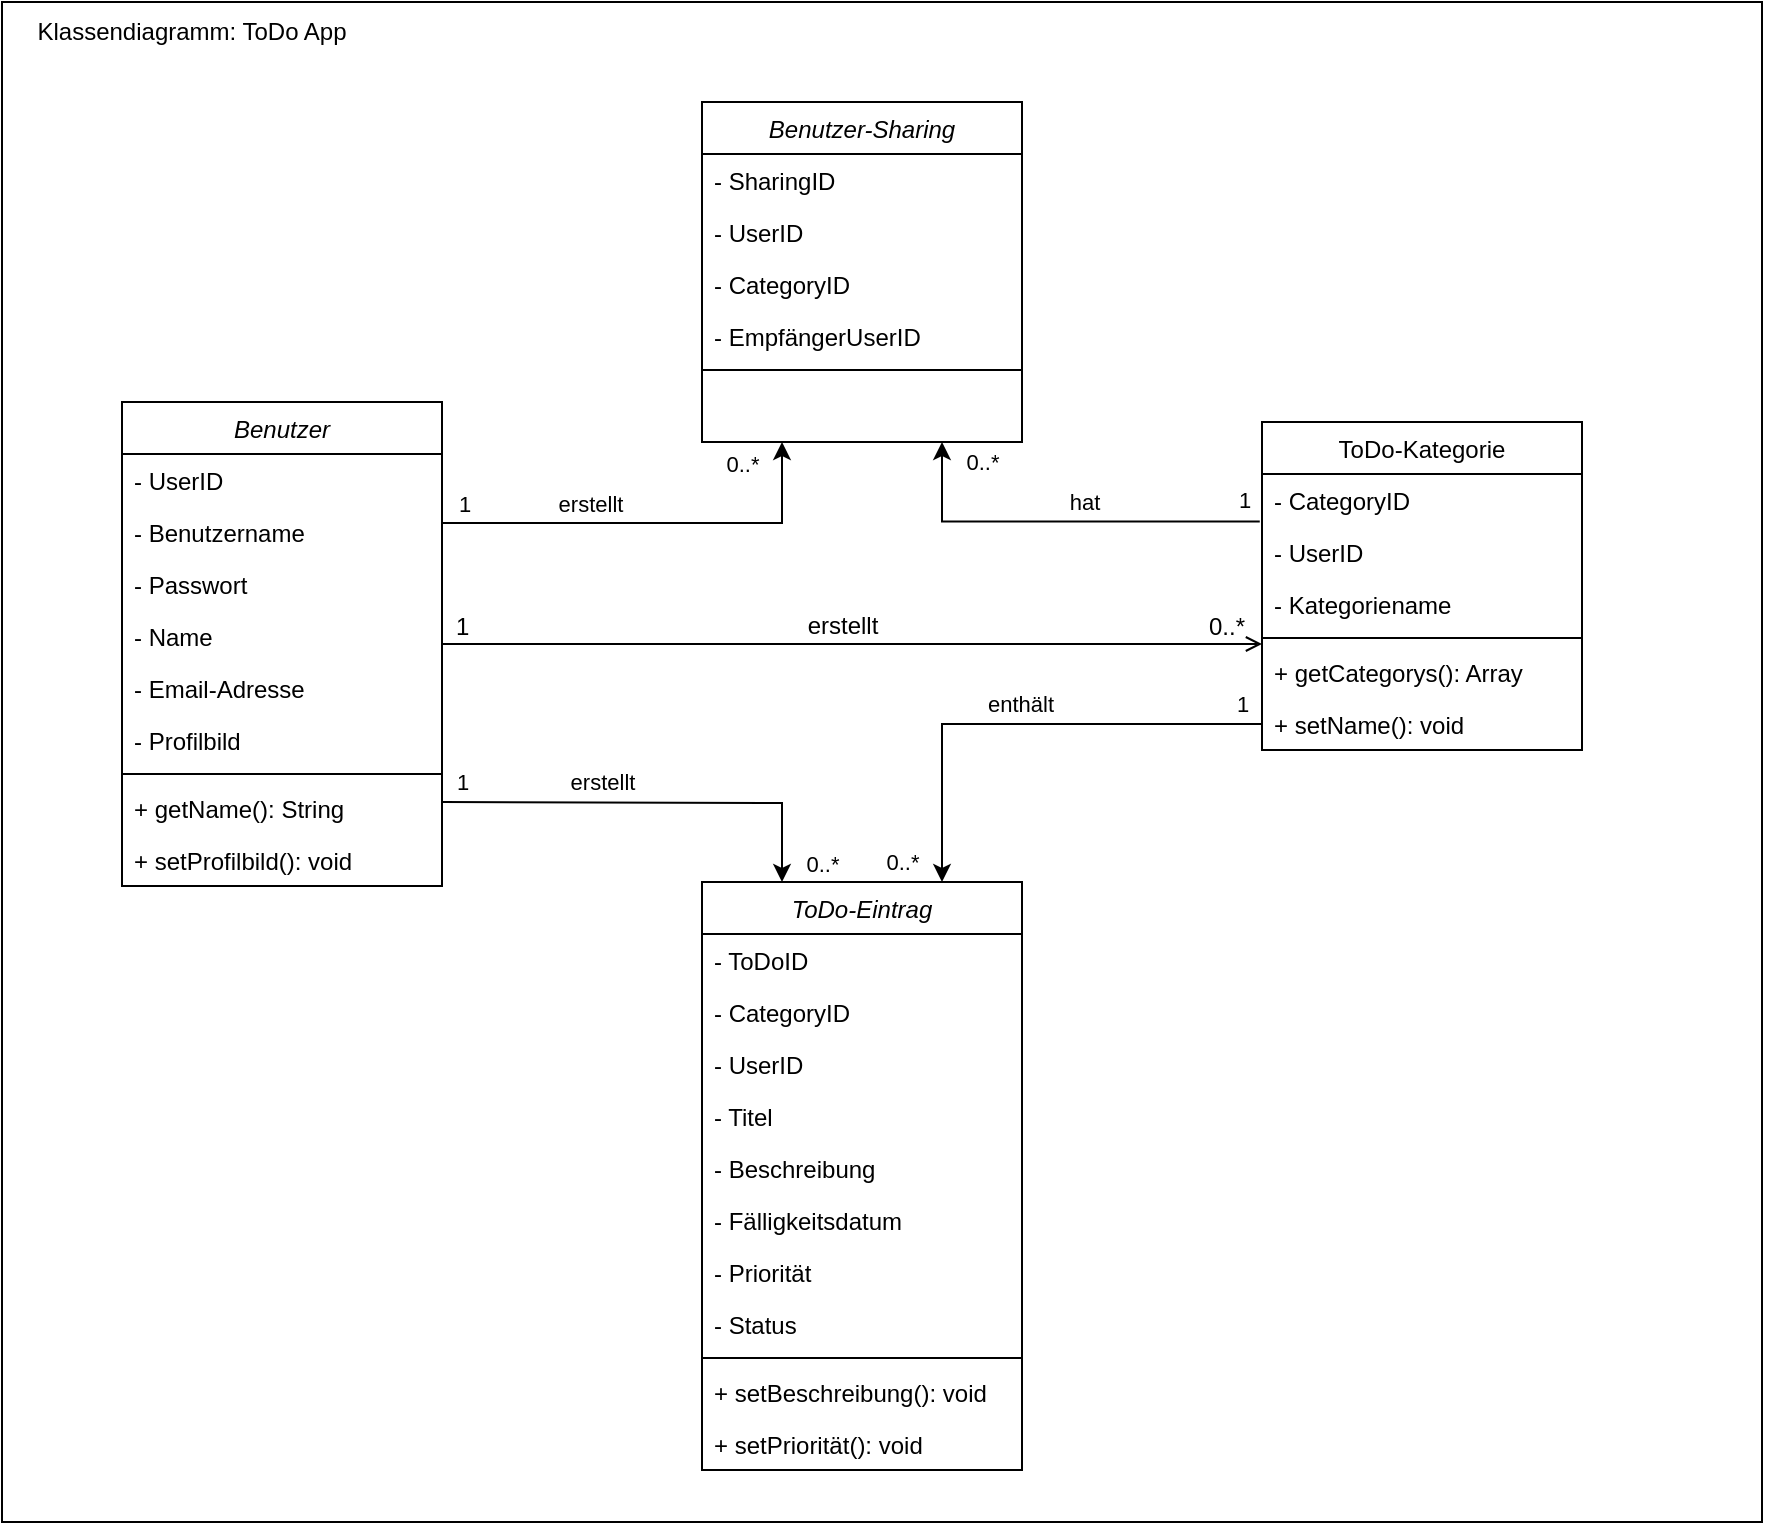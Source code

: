 <mxfile version="23.1.1" type="device">
  <diagram id="C5RBs43oDa-KdzZeNtuy" name="Page-1">
    <mxGraphModel dx="1388" dy="1610" grid="1" gridSize="10" guides="1" tooltips="1" connect="1" arrows="1" fold="1" page="1" pageScale="1" pageWidth="1169" pageHeight="827" math="0" shadow="0">
      <root>
        <mxCell id="WIyWlLk6GJQsqaUBKTNV-0" />
        <mxCell id="WIyWlLk6GJQsqaUBKTNV-1" parent="WIyWlLk6GJQsqaUBKTNV-0" />
        <mxCell id="JalrsfKmdIsXPKob82HT-18" value="" style="rounded=0;whiteSpace=wrap;html=1;" vertex="1" parent="WIyWlLk6GJQsqaUBKTNV-1">
          <mxGeometry x="60" y="-120" width="880" height="760" as="geometry" />
        </mxCell>
        <mxCell id="ilF6sB6q002UawZ5PTX4-24" style="edgeStyle=orthogonalEdgeStyle;rounded=0;orthogonalLoop=1;jettySize=auto;html=1;entryX=0.75;entryY=0;entryDx=0;entryDy=0;exitX=0;exitY=0.5;exitDx=0;exitDy=0;" parent="WIyWlLk6GJQsqaUBKTNV-1" source="JalrsfKmdIsXPKob82HT-13" target="ilF6sB6q002UawZ5PTX4-0" edge="1">
          <mxGeometry relative="1" as="geometry">
            <mxPoint x="680" y="290" as="sourcePoint" />
          </mxGeometry>
        </mxCell>
        <mxCell id="ilF6sB6q002UawZ5PTX4-36" value="1" style="edgeLabel;html=1;align=center;verticalAlign=middle;resizable=0;points=[];" parent="ilF6sB6q002UawZ5PTX4-24" vertex="1" connectable="0">
          <mxGeometry x="-0.477" relative="1" as="geometry">
            <mxPoint x="52" y="-10" as="offset" />
          </mxGeometry>
        </mxCell>
        <mxCell id="ilF6sB6q002UawZ5PTX4-37" value="&lt;br&gt;" style="edgeLabel;html=1;align=center;verticalAlign=middle;resizable=0;points=[];" parent="ilF6sB6q002UawZ5PTX4-24" vertex="1" connectable="0">
          <mxGeometry x="-0.534" y="1" relative="1" as="geometry">
            <mxPoint as="offset" />
          </mxGeometry>
        </mxCell>
        <mxCell id="ilF6sB6q002UawZ5PTX4-39" value="0..*" style="edgeLabel;html=1;align=center;verticalAlign=middle;resizable=0;points=[];" parent="ilF6sB6q002UawZ5PTX4-24" vertex="1" connectable="0">
          <mxGeometry x="0.111" y="1" relative="1" as="geometry">
            <mxPoint x="-47" y="68" as="offset" />
          </mxGeometry>
        </mxCell>
        <mxCell id="ilF6sB6q002UawZ5PTX4-41" value="enthält" style="edgeLabel;html=1;align=center;verticalAlign=middle;resizable=0;points=[];" parent="ilF6sB6q002UawZ5PTX4-24" vertex="1" connectable="0">
          <mxGeometry x="-0.069" y="-1" relative="1" as="geometry">
            <mxPoint x="-10" y="-9" as="offset" />
          </mxGeometry>
        </mxCell>
        <mxCell id="ilF6sB6q002UawZ5PTX4-42" style="edgeStyle=orthogonalEdgeStyle;rounded=0;orthogonalLoop=1;jettySize=auto;html=1;entryX=0.25;entryY=0;entryDx=0;entryDy=0;" parent="WIyWlLk6GJQsqaUBKTNV-1" target="ilF6sB6q002UawZ5PTX4-0" edge="1">
          <mxGeometry relative="1" as="geometry">
            <mxPoint x="280" y="280" as="sourcePoint" />
          </mxGeometry>
        </mxCell>
        <mxCell id="ilF6sB6q002UawZ5PTX4-43" value="1" style="edgeLabel;html=1;align=center;verticalAlign=middle;resizable=0;points=[];" parent="ilF6sB6q002UawZ5PTX4-42" vertex="1" connectable="0">
          <mxGeometry x="-0.443" y="-2" relative="1" as="geometry">
            <mxPoint x="-49" y="-12" as="offset" />
          </mxGeometry>
        </mxCell>
        <mxCell id="ilF6sB6q002UawZ5PTX4-44" value="erstellt" style="edgeLabel;html=1;align=center;verticalAlign=middle;resizable=0;points=[];" parent="ilF6sB6q002UawZ5PTX4-42" vertex="1" connectable="0">
          <mxGeometry x="-0.212" y="4" relative="1" as="geometry">
            <mxPoint x="-3" y="-6" as="offset" />
          </mxGeometry>
        </mxCell>
        <mxCell id="ilF6sB6q002UawZ5PTX4-45" value="0..*" style="edgeLabel;html=1;align=center;verticalAlign=middle;resizable=0;points=[];" parent="ilF6sB6q002UawZ5PTX4-42" vertex="1" connectable="0">
          <mxGeometry x="0.119" y="-1" relative="1" as="geometry">
            <mxPoint x="73" y="29" as="offset" />
          </mxGeometry>
        </mxCell>
        <mxCell id="JalrsfKmdIsXPKob82HT-0" style="edgeStyle=orthogonalEdgeStyle;rounded=0;orthogonalLoop=1;jettySize=auto;html=1;exitX=1;exitY=0.25;exitDx=0;exitDy=0;entryX=0.25;entryY=1;entryDx=0;entryDy=0;" edge="1" parent="WIyWlLk6GJQsqaUBKTNV-1" source="zkfFHV4jXpPFQw0GAbJ--0" target="ilF6sB6q002UawZ5PTX4-26">
          <mxGeometry relative="1" as="geometry" />
        </mxCell>
        <mxCell id="JalrsfKmdIsXPKob82HT-1" value="1" style="edgeLabel;html=1;align=center;verticalAlign=middle;resizable=0;points=[];" vertex="1" connectable="0" parent="JalrsfKmdIsXPKob82HT-0">
          <mxGeometry x="-0.198" y="4" relative="1" as="geometry">
            <mxPoint x="-74" y="-6" as="offset" />
          </mxGeometry>
        </mxCell>
        <mxCell id="JalrsfKmdIsXPKob82HT-2" value="0..*" style="edgeLabel;html=1;align=center;verticalAlign=middle;resizable=0;points=[];" vertex="1" connectable="0" parent="JalrsfKmdIsXPKob82HT-0">
          <mxGeometry x="-0.299" y="1" relative="1" as="geometry">
            <mxPoint x="76" y="-29" as="offset" />
          </mxGeometry>
        </mxCell>
        <mxCell id="JalrsfKmdIsXPKob82HT-3" value="erstellt" style="edgeLabel;html=1;align=center;verticalAlign=middle;resizable=0;points=[];" vertex="1" connectable="0" parent="JalrsfKmdIsXPKob82HT-0">
          <mxGeometry x="-0.249" y="-3" relative="1" as="geometry">
            <mxPoint x="-5" y="-13" as="offset" />
          </mxGeometry>
        </mxCell>
        <mxCell id="zkfFHV4jXpPFQw0GAbJ--0" value="Benutzer" style="swimlane;fontStyle=2;align=center;verticalAlign=top;childLayout=stackLayout;horizontal=1;startSize=26;horizontalStack=0;resizeParent=1;resizeLast=0;collapsible=1;marginBottom=0;rounded=0;shadow=0;strokeWidth=1;" parent="WIyWlLk6GJQsqaUBKTNV-1" vertex="1">
          <mxGeometry x="120" y="80" width="160" height="242" as="geometry">
            <mxRectangle x="230" y="140" width="160" height="26" as="alternateBounds" />
          </mxGeometry>
        </mxCell>
        <mxCell id="zkfFHV4jXpPFQw0GAbJ--1" value="- UserID" style="text;align=left;verticalAlign=top;spacingLeft=4;spacingRight=4;overflow=hidden;rotatable=0;points=[[0,0.5],[1,0.5]];portConstraint=eastwest;" parent="zkfFHV4jXpPFQw0GAbJ--0" vertex="1">
          <mxGeometry y="26" width="160" height="26" as="geometry" />
        </mxCell>
        <mxCell id="ilF6sB6q002UawZ5PTX4-7" value="- Benutzername&#xa;" style="text;align=left;verticalAlign=top;spacingLeft=4;spacingRight=4;overflow=hidden;rotatable=0;points=[[0,0.5],[1,0.5]];portConstraint=eastwest;" parent="zkfFHV4jXpPFQw0GAbJ--0" vertex="1">
          <mxGeometry y="52" width="160" height="26" as="geometry" />
        </mxCell>
        <mxCell id="ilF6sB6q002UawZ5PTX4-8" value="- Passwort" style="text;align=left;verticalAlign=top;spacingLeft=4;spacingRight=4;overflow=hidden;rotatable=0;points=[[0,0.5],[1,0.5]];portConstraint=eastwest;" parent="zkfFHV4jXpPFQw0GAbJ--0" vertex="1">
          <mxGeometry y="78" width="160" height="26" as="geometry" />
        </mxCell>
        <mxCell id="ilF6sB6q002UawZ5PTX4-9" value="- Name" style="text;align=left;verticalAlign=top;spacingLeft=4;spacingRight=4;overflow=hidden;rotatable=0;points=[[0,0.5],[1,0.5]];portConstraint=eastwest;" parent="zkfFHV4jXpPFQw0GAbJ--0" vertex="1">
          <mxGeometry y="104" width="160" height="26" as="geometry" />
        </mxCell>
        <mxCell id="ilF6sB6q002UawZ5PTX4-10" value="- Email-Adresse" style="text;align=left;verticalAlign=top;spacingLeft=4;spacingRight=4;overflow=hidden;rotatable=0;points=[[0,0.5],[1,0.5]];portConstraint=eastwest;" parent="zkfFHV4jXpPFQw0GAbJ--0" vertex="1">
          <mxGeometry y="130" width="160" height="26" as="geometry" />
        </mxCell>
        <mxCell id="JalrsfKmdIsXPKob82HT-15" value="- Profilbild" style="text;align=left;verticalAlign=top;spacingLeft=4;spacingRight=4;overflow=hidden;rotatable=0;points=[[0,0.5],[1,0.5]];portConstraint=eastwest;" vertex="1" parent="zkfFHV4jXpPFQw0GAbJ--0">
          <mxGeometry y="156" width="160" height="26" as="geometry" />
        </mxCell>
        <mxCell id="zkfFHV4jXpPFQw0GAbJ--4" value="" style="line;html=1;strokeWidth=1;align=left;verticalAlign=middle;spacingTop=-1;spacingLeft=3;spacingRight=3;rotatable=0;labelPosition=right;points=[];portConstraint=eastwest;" parent="zkfFHV4jXpPFQw0GAbJ--0" vertex="1">
          <mxGeometry y="182" width="160" height="8" as="geometry" />
        </mxCell>
        <mxCell id="JalrsfKmdIsXPKob82HT-10" value="+ getName(): String" style="text;align=left;verticalAlign=top;spacingLeft=4;spacingRight=4;overflow=hidden;rotatable=0;points=[[0,0.5],[1,0.5]];portConstraint=eastwest;" vertex="1" parent="zkfFHV4jXpPFQw0GAbJ--0">
          <mxGeometry y="190" width="160" height="26" as="geometry" />
        </mxCell>
        <mxCell id="JalrsfKmdIsXPKob82HT-14" value="+ setProfilbild(): void" style="text;align=left;verticalAlign=top;spacingLeft=4;spacingRight=4;overflow=hidden;rotatable=0;points=[[0,0.5],[1,0.5]];portConstraint=eastwest;" vertex="1" parent="zkfFHV4jXpPFQw0GAbJ--0">
          <mxGeometry y="216" width="160" height="26" as="geometry" />
        </mxCell>
        <mxCell id="zkfFHV4jXpPFQw0GAbJ--17" value="ToDo-Kategorie" style="swimlane;fontStyle=0;align=center;verticalAlign=top;childLayout=stackLayout;horizontal=1;startSize=26;horizontalStack=0;resizeParent=1;resizeLast=0;collapsible=1;marginBottom=0;rounded=0;shadow=0;strokeWidth=1;" parent="WIyWlLk6GJQsqaUBKTNV-1" vertex="1">
          <mxGeometry x="690" y="90" width="160" height="164" as="geometry">
            <mxRectangle x="550" y="140" width="160" height="26" as="alternateBounds" />
          </mxGeometry>
        </mxCell>
        <mxCell id="zkfFHV4jXpPFQw0GAbJ--18" value="- CategoryID" style="text;align=left;verticalAlign=top;spacingLeft=4;spacingRight=4;overflow=hidden;rotatable=0;points=[[0,0.5],[1,0.5]];portConstraint=eastwest;" parent="zkfFHV4jXpPFQw0GAbJ--17" vertex="1">
          <mxGeometry y="26" width="160" height="26" as="geometry" />
        </mxCell>
        <mxCell id="ilF6sB6q002UawZ5PTX4-13" value="- UserID" style="text;align=left;verticalAlign=top;spacingLeft=4;spacingRight=4;overflow=hidden;rotatable=0;points=[[0,0.5],[1,0.5]];portConstraint=eastwest;" parent="zkfFHV4jXpPFQw0GAbJ--17" vertex="1">
          <mxGeometry y="52" width="160" height="26" as="geometry" />
        </mxCell>
        <mxCell id="ilF6sB6q002UawZ5PTX4-12" value="- Kategoriename" style="text;align=left;verticalAlign=top;spacingLeft=4;spacingRight=4;overflow=hidden;rotatable=0;points=[[0,0.5],[1,0.5]];portConstraint=eastwest;" parent="zkfFHV4jXpPFQw0GAbJ--17" vertex="1">
          <mxGeometry y="78" width="160" height="26" as="geometry" />
        </mxCell>
        <mxCell id="zkfFHV4jXpPFQw0GAbJ--23" value="" style="line;html=1;strokeWidth=1;align=left;verticalAlign=middle;spacingTop=-1;spacingLeft=3;spacingRight=3;rotatable=0;labelPosition=right;points=[];portConstraint=eastwest;" parent="zkfFHV4jXpPFQw0GAbJ--17" vertex="1">
          <mxGeometry y="104" width="160" height="8" as="geometry" />
        </mxCell>
        <mxCell id="JalrsfKmdIsXPKob82HT-12" value="+ getCategorys(): Array" style="text;align=left;verticalAlign=top;spacingLeft=4;spacingRight=4;overflow=hidden;rotatable=0;points=[[0,0.5],[1,0.5]];portConstraint=eastwest;" vertex="1" parent="zkfFHV4jXpPFQw0GAbJ--17">
          <mxGeometry y="112" width="160" height="26" as="geometry" />
        </mxCell>
        <mxCell id="JalrsfKmdIsXPKob82HT-13" value="+ setName(): void" style="text;align=left;verticalAlign=top;spacingLeft=4;spacingRight=4;overflow=hidden;rotatable=0;points=[[0,0.5],[1,0.5]];portConstraint=eastwest;" vertex="1" parent="zkfFHV4jXpPFQw0GAbJ--17">
          <mxGeometry y="138" width="160" height="26" as="geometry" />
        </mxCell>
        <mxCell id="zkfFHV4jXpPFQw0GAbJ--26" value="" style="endArrow=open;shadow=0;strokeWidth=1;rounded=0;endFill=1;edgeStyle=elbowEdgeStyle;elbow=vertical;exitX=1;exitY=0.5;exitDx=0;exitDy=0;" parent="WIyWlLk6GJQsqaUBKTNV-1" source="zkfFHV4jXpPFQw0GAbJ--0" target="zkfFHV4jXpPFQw0GAbJ--17" edge="1">
          <mxGeometry x="0.5" y="41" relative="1" as="geometry">
            <mxPoint x="380" y="192" as="sourcePoint" />
            <mxPoint x="540" y="192" as="targetPoint" />
            <mxPoint x="-40" y="32" as="offset" />
          </mxGeometry>
        </mxCell>
        <mxCell id="zkfFHV4jXpPFQw0GAbJ--27" value="1" style="resizable=0;align=left;verticalAlign=bottom;labelBackgroundColor=none;fontSize=12;" parent="zkfFHV4jXpPFQw0GAbJ--26" connectable="0" vertex="1">
          <mxGeometry x="-1" relative="1" as="geometry">
            <mxPoint x="5" as="offset" />
          </mxGeometry>
        </mxCell>
        <mxCell id="zkfFHV4jXpPFQw0GAbJ--28" value="0..*" style="resizable=0;align=right;verticalAlign=bottom;labelBackgroundColor=none;fontSize=12;" parent="zkfFHV4jXpPFQw0GAbJ--26" connectable="0" vertex="1">
          <mxGeometry x="1" relative="1" as="geometry">
            <mxPoint x="-7" as="offset" />
          </mxGeometry>
        </mxCell>
        <mxCell id="zkfFHV4jXpPFQw0GAbJ--29" value="erstellt" style="text;html=1;resizable=0;points=[];;align=center;verticalAlign=middle;labelBackgroundColor=none;rounded=0;shadow=0;strokeWidth=1;fontSize=12;" parent="zkfFHV4jXpPFQw0GAbJ--26" vertex="1" connectable="0">
          <mxGeometry x="0.5" y="49" relative="1" as="geometry">
            <mxPoint x="-108" y="40" as="offset" />
          </mxGeometry>
        </mxCell>
        <mxCell id="ilF6sB6q002UawZ5PTX4-0" value="ToDo-Eintrag" style="swimlane;fontStyle=2;align=center;verticalAlign=top;childLayout=stackLayout;horizontal=1;startSize=26;horizontalStack=0;resizeParent=1;resizeLast=0;collapsible=1;marginBottom=0;rounded=0;shadow=0;strokeWidth=1;" parent="WIyWlLk6GJQsqaUBKTNV-1" vertex="1">
          <mxGeometry x="410" y="320" width="160" height="294" as="geometry">
            <mxRectangle x="230" y="140" width="160" height="26" as="alternateBounds" />
          </mxGeometry>
        </mxCell>
        <mxCell id="ilF6sB6q002UawZ5PTX4-1" value="- ToDoID" style="text;align=left;verticalAlign=top;spacingLeft=4;spacingRight=4;overflow=hidden;rotatable=0;points=[[0,0.5],[1,0.5]];portConstraint=eastwest;" parent="ilF6sB6q002UawZ5PTX4-0" vertex="1">
          <mxGeometry y="26" width="160" height="26" as="geometry" />
        </mxCell>
        <mxCell id="ilF6sB6q002UawZ5PTX4-6" value="- CategoryID" style="text;align=left;verticalAlign=top;spacingLeft=4;spacingRight=4;overflow=hidden;rotatable=0;points=[[0,0.5],[1,0.5]];portConstraint=eastwest;" parent="ilF6sB6q002UawZ5PTX4-0" vertex="1">
          <mxGeometry y="52" width="160" height="26" as="geometry" />
        </mxCell>
        <mxCell id="ilF6sB6q002UawZ5PTX4-16" value="- UserID" style="text;align=left;verticalAlign=top;spacingLeft=4;spacingRight=4;overflow=hidden;rotatable=0;points=[[0,0.5],[1,0.5]];portConstraint=eastwest;" parent="ilF6sB6q002UawZ5PTX4-0" vertex="1">
          <mxGeometry y="78" width="160" height="26" as="geometry" />
        </mxCell>
        <mxCell id="ilF6sB6q002UawZ5PTX4-22" value="- Titel" style="text;align=left;verticalAlign=top;spacingLeft=4;spacingRight=4;overflow=hidden;rotatable=0;points=[[0,0.5],[1,0.5]];portConstraint=eastwest;" parent="ilF6sB6q002UawZ5PTX4-0" vertex="1">
          <mxGeometry y="104" width="160" height="26" as="geometry" />
        </mxCell>
        <mxCell id="JalrsfKmdIsXPKob82HT-16" value="- Beschreibung" style="text;align=left;verticalAlign=top;spacingLeft=4;spacingRight=4;overflow=hidden;rotatable=0;points=[[0,0.5],[1,0.5]];portConstraint=eastwest;" vertex="1" parent="ilF6sB6q002UawZ5PTX4-0">
          <mxGeometry y="130" width="160" height="26" as="geometry" />
        </mxCell>
        <mxCell id="ilF6sB6q002UawZ5PTX4-21" value="- Fälligkeitsdatum" style="text;align=left;verticalAlign=top;spacingLeft=4;spacingRight=4;overflow=hidden;rotatable=0;points=[[0,0.5],[1,0.5]];portConstraint=eastwest;" parent="ilF6sB6q002UawZ5PTX4-0" vertex="1">
          <mxGeometry y="156" width="160" height="26" as="geometry" />
        </mxCell>
        <mxCell id="ilF6sB6q002UawZ5PTX4-25" value="- Priorität" style="text;align=left;verticalAlign=top;spacingLeft=4;spacingRight=4;overflow=hidden;rotatable=0;points=[[0,0.5],[1,0.5]];portConstraint=eastwest;" parent="ilF6sB6q002UawZ5PTX4-0" vertex="1">
          <mxGeometry y="182" width="160" height="26" as="geometry" />
        </mxCell>
        <mxCell id="ilF6sB6q002UawZ5PTX4-23" value="- Status" style="text;align=left;verticalAlign=top;spacingLeft=4;spacingRight=4;overflow=hidden;rotatable=0;points=[[0,0.5],[1,0.5]];portConstraint=eastwest;" parent="ilF6sB6q002UawZ5PTX4-0" vertex="1">
          <mxGeometry y="208" width="160" height="26" as="geometry" />
        </mxCell>
        <mxCell id="ilF6sB6q002UawZ5PTX4-4" value="" style="line;html=1;strokeWidth=1;align=left;verticalAlign=middle;spacingTop=-1;spacingLeft=3;spacingRight=3;rotatable=0;labelPosition=right;points=[];portConstraint=eastwest;" parent="ilF6sB6q002UawZ5PTX4-0" vertex="1">
          <mxGeometry y="234" width="160" height="8" as="geometry" />
        </mxCell>
        <mxCell id="ilF6sB6q002UawZ5PTX4-17" value="+ setBeschreibung(): void" style="text;align=left;verticalAlign=top;spacingLeft=4;spacingRight=4;overflow=hidden;rotatable=0;points=[[0,0.5],[1,0.5]];portConstraint=eastwest;" parent="ilF6sB6q002UawZ5PTX4-0" vertex="1">
          <mxGeometry y="242" width="160" height="26" as="geometry" />
        </mxCell>
        <mxCell id="JalrsfKmdIsXPKob82HT-17" value="+ setPriorität(): void" style="text;align=left;verticalAlign=top;spacingLeft=4;spacingRight=4;overflow=hidden;rotatable=0;points=[[0,0.5],[1,0.5]];portConstraint=eastwest;" vertex="1" parent="ilF6sB6q002UawZ5PTX4-0">
          <mxGeometry y="268" width="160" height="26" as="geometry" />
        </mxCell>
        <mxCell id="ilF6sB6q002UawZ5PTX4-26" value="Benutzer-Sharing" style="swimlane;fontStyle=2;align=center;verticalAlign=top;childLayout=stackLayout;horizontal=1;startSize=26;horizontalStack=0;resizeParent=1;resizeLast=0;collapsible=1;marginBottom=0;rounded=0;shadow=0;strokeWidth=1;" parent="WIyWlLk6GJQsqaUBKTNV-1" vertex="1">
          <mxGeometry x="410" y="-70" width="160" height="170" as="geometry">
            <mxRectangle x="230" y="140" width="160" height="26" as="alternateBounds" />
          </mxGeometry>
        </mxCell>
        <mxCell id="ilF6sB6q002UawZ5PTX4-27" value="- SharingID" style="text;align=left;verticalAlign=top;spacingLeft=4;spacingRight=4;overflow=hidden;rotatable=0;points=[[0,0.5],[1,0.5]];portConstraint=eastwest;" parent="ilF6sB6q002UawZ5PTX4-26" vertex="1">
          <mxGeometry y="26" width="160" height="26" as="geometry" />
        </mxCell>
        <mxCell id="ilF6sB6q002UawZ5PTX4-29" value="- UserID" style="text;align=left;verticalAlign=top;spacingLeft=4;spacingRight=4;overflow=hidden;rotatable=0;points=[[0,0.5],[1,0.5]];portConstraint=eastwest;" parent="ilF6sB6q002UawZ5PTX4-26" vertex="1">
          <mxGeometry y="52" width="160" height="26" as="geometry" />
        </mxCell>
        <mxCell id="ilF6sB6q002UawZ5PTX4-30" value="- CategoryID" style="text;align=left;verticalAlign=top;spacingLeft=4;spacingRight=4;overflow=hidden;rotatable=0;points=[[0,0.5],[1,0.5]];portConstraint=eastwest;" parent="ilF6sB6q002UawZ5PTX4-26" vertex="1">
          <mxGeometry y="78" width="160" height="26" as="geometry" />
        </mxCell>
        <mxCell id="ilF6sB6q002UawZ5PTX4-31" value="- EmpfängerUserID" style="text;align=left;verticalAlign=top;spacingLeft=4;spacingRight=4;overflow=hidden;rotatable=0;points=[[0,0.5],[1,0.5]];portConstraint=eastwest;" parent="ilF6sB6q002UawZ5PTX4-26" vertex="1">
          <mxGeometry y="104" width="160" height="26" as="geometry" />
        </mxCell>
        <mxCell id="ilF6sB6q002UawZ5PTX4-34" value="" style="line;html=1;strokeWidth=1;align=left;verticalAlign=middle;spacingTop=-1;spacingLeft=3;spacingRight=3;rotatable=0;labelPosition=right;points=[];portConstraint=eastwest;" parent="ilF6sB6q002UawZ5PTX4-26" vertex="1">
          <mxGeometry y="130" width="160" height="8" as="geometry" />
        </mxCell>
        <mxCell id="ilF6sB6q002UawZ5PTX4-35" style="text;align=left;verticalAlign=top;spacingLeft=4;spacingRight=4;overflow=hidden;rotatable=0;points=[[0,0.5],[1,0.5]];portConstraint=eastwest;" parent="ilF6sB6q002UawZ5PTX4-26" vertex="1">
          <mxGeometry y="138" width="160" height="26" as="geometry" />
        </mxCell>
        <mxCell id="JalrsfKmdIsXPKob82HT-4" style="edgeStyle=orthogonalEdgeStyle;rounded=0;orthogonalLoop=1;jettySize=auto;html=1;entryX=0.75;entryY=1;entryDx=0;entryDy=0;exitX=-0.007;exitY=-0.088;exitDx=0;exitDy=0;exitPerimeter=0;" edge="1" parent="WIyWlLk6GJQsqaUBKTNV-1" source="ilF6sB6q002UawZ5PTX4-13" target="ilF6sB6q002UawZ5PTX4-26">
          <mxGeometry relative="1" as="geometry">
            <mxPoint x="690" y="130" as="sourcePoint" />
          </mxGeometry>
        </mxCell>
        <mxCell id="JalrsfKmdIsXPKob82HT-5" value="1" style="edgeLabel;html=1;align=center;verticalAlign=middle;resizable=0;points=[];" vertex="1" connectable="0" parent="JalrsfKmdIsXPKob82HT-4">
          <mxGeometry x="-0.1" y="2" relative="1" as="geometry">
            <mxPoint x="81" y="-13" as="offset" />
          </mxGeometry>
        </mxCell>
        <mxCell id="JalrsfKmdIsXPKob82HT-6" value="0..*" style="edgeLabel;html=1;align=center;verticalAlign=middle;resizable=0;points=[];" vertex="1" connectable="0" parent="JalrsfKmdIsXPKob82HT-4">
          <mxGeometry x="0.819" y="-1" relative="1" as="geometry">
            <mxPoint x="19" y="-8" as="offset" />
          </mxGeometry>
        </mxCell>
        <mxCell id="JalrsfKmdIsXPKob82HT-7" value="hat" style="edgeLabel;html=1;align=center;verticalAlign=middle;resizable=0;points=[];" vertex="1" connectable="0" parent="JalrsfKmdIsXPKob82HT-4">
          <mxGeometry x="0.062" y="-4" relative="1" as="geometry">
            <mxPoint x="17" y="-6" as="offset" />
          </mxGeometry>
        </mxCell>
        <mxCell id="JalrsfKmdIsXPKob82HT-19" value="Klassendiagramm: ToDo App" style="text;html=1;strokeColor=none;fillColor=none;align=center;verticalAlign=middle;whiteSpace=wrap;rounded=0;" vertex="1" parent="WIyWlLk6GJQsqaUBKTNV-1">
          <mxGeometry x="60" y="-120" width="190" height="30" as="geometry" />
        </mxCell>
      </root>
    </mxGraphModel>
  </diagram>
</mxfile>
